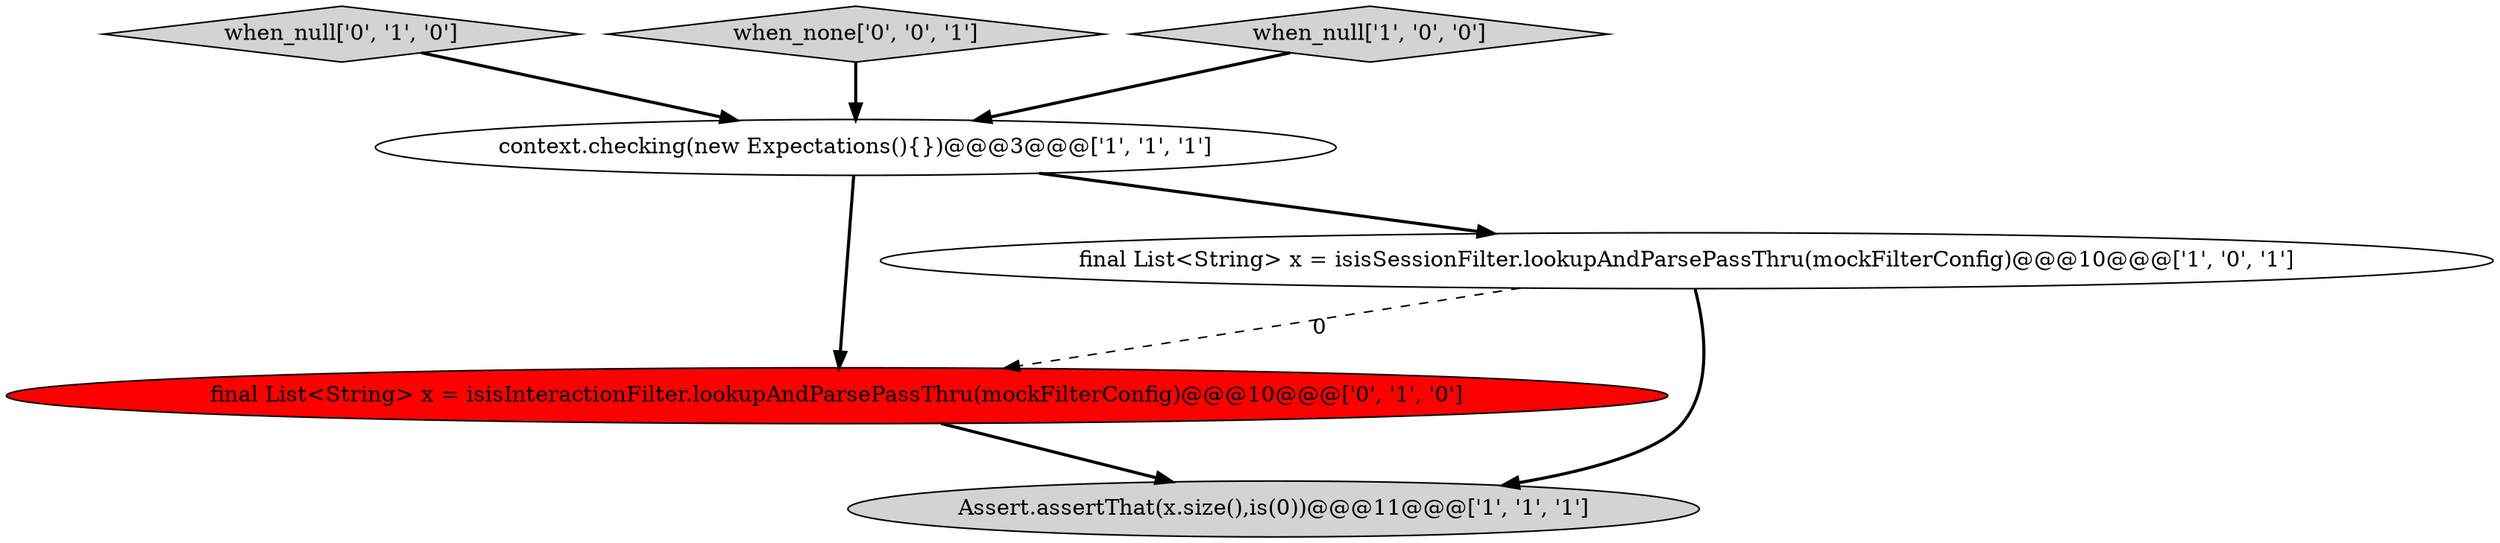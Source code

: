 digraph {
5 [style = filled, label = "when_null['0', '1', '0']", fillcolor = lightgray, shape = diamond image = "AAA0AAABBB2BBB"];
0 [style = filled, label = "Assert.assertThat(x.size(),is(0))@@@11@@@['1', '1', '1']", fillcolor = lightgray, shape = ellipse image = "AAA0AAABBB1BBB"];
6 [style = filled, label = "when_none['0', '0', '1']", fillcolor = lightgray, shape = diamond image = "AAA0AAABBB3BBB"];
4 [style = filled, label = "final List<String> x = isisInteractionFilter.lookupAndParsePassThru(mockFilterConfig)@@@10@@@['0', '1', '0']", fillcolor = red, shape = ellipse image = "AAA1AAABBB2BBB"];
3 [style = filled, label = "when_null['1', '0', '0']", fillcolor = lightgray, shape = diamond image = "AAA0AAABBB1BBB"];
1 [style = filled, label = "final List<String> x = isisSessionFilter.lookupAndParsePassThru(mockFilterConfig)@@@10@@@['1', '0', '1']", fillcolor = white, shape = ellipse image = "AAA0AAABBB1BBB"];
2 [style = filled, label = "context.checking(new Expectations(){})@@@3@@@['1', '1', '1']", fillcolor = white, shape = ellipse image = "AAA0AAABBB1BBB"];
1->4 [style = dashed, label="0"];
5->2 [style = bold, label=""];
1->0 [style = bold, label=""];
3->2 [style = bold, label=""];
2->4 [style = bold, label=""];
2->1 [style = bold, label=""];
4->0 [style = bold, label=""];
6->2 [style = bold, label=""];
}

